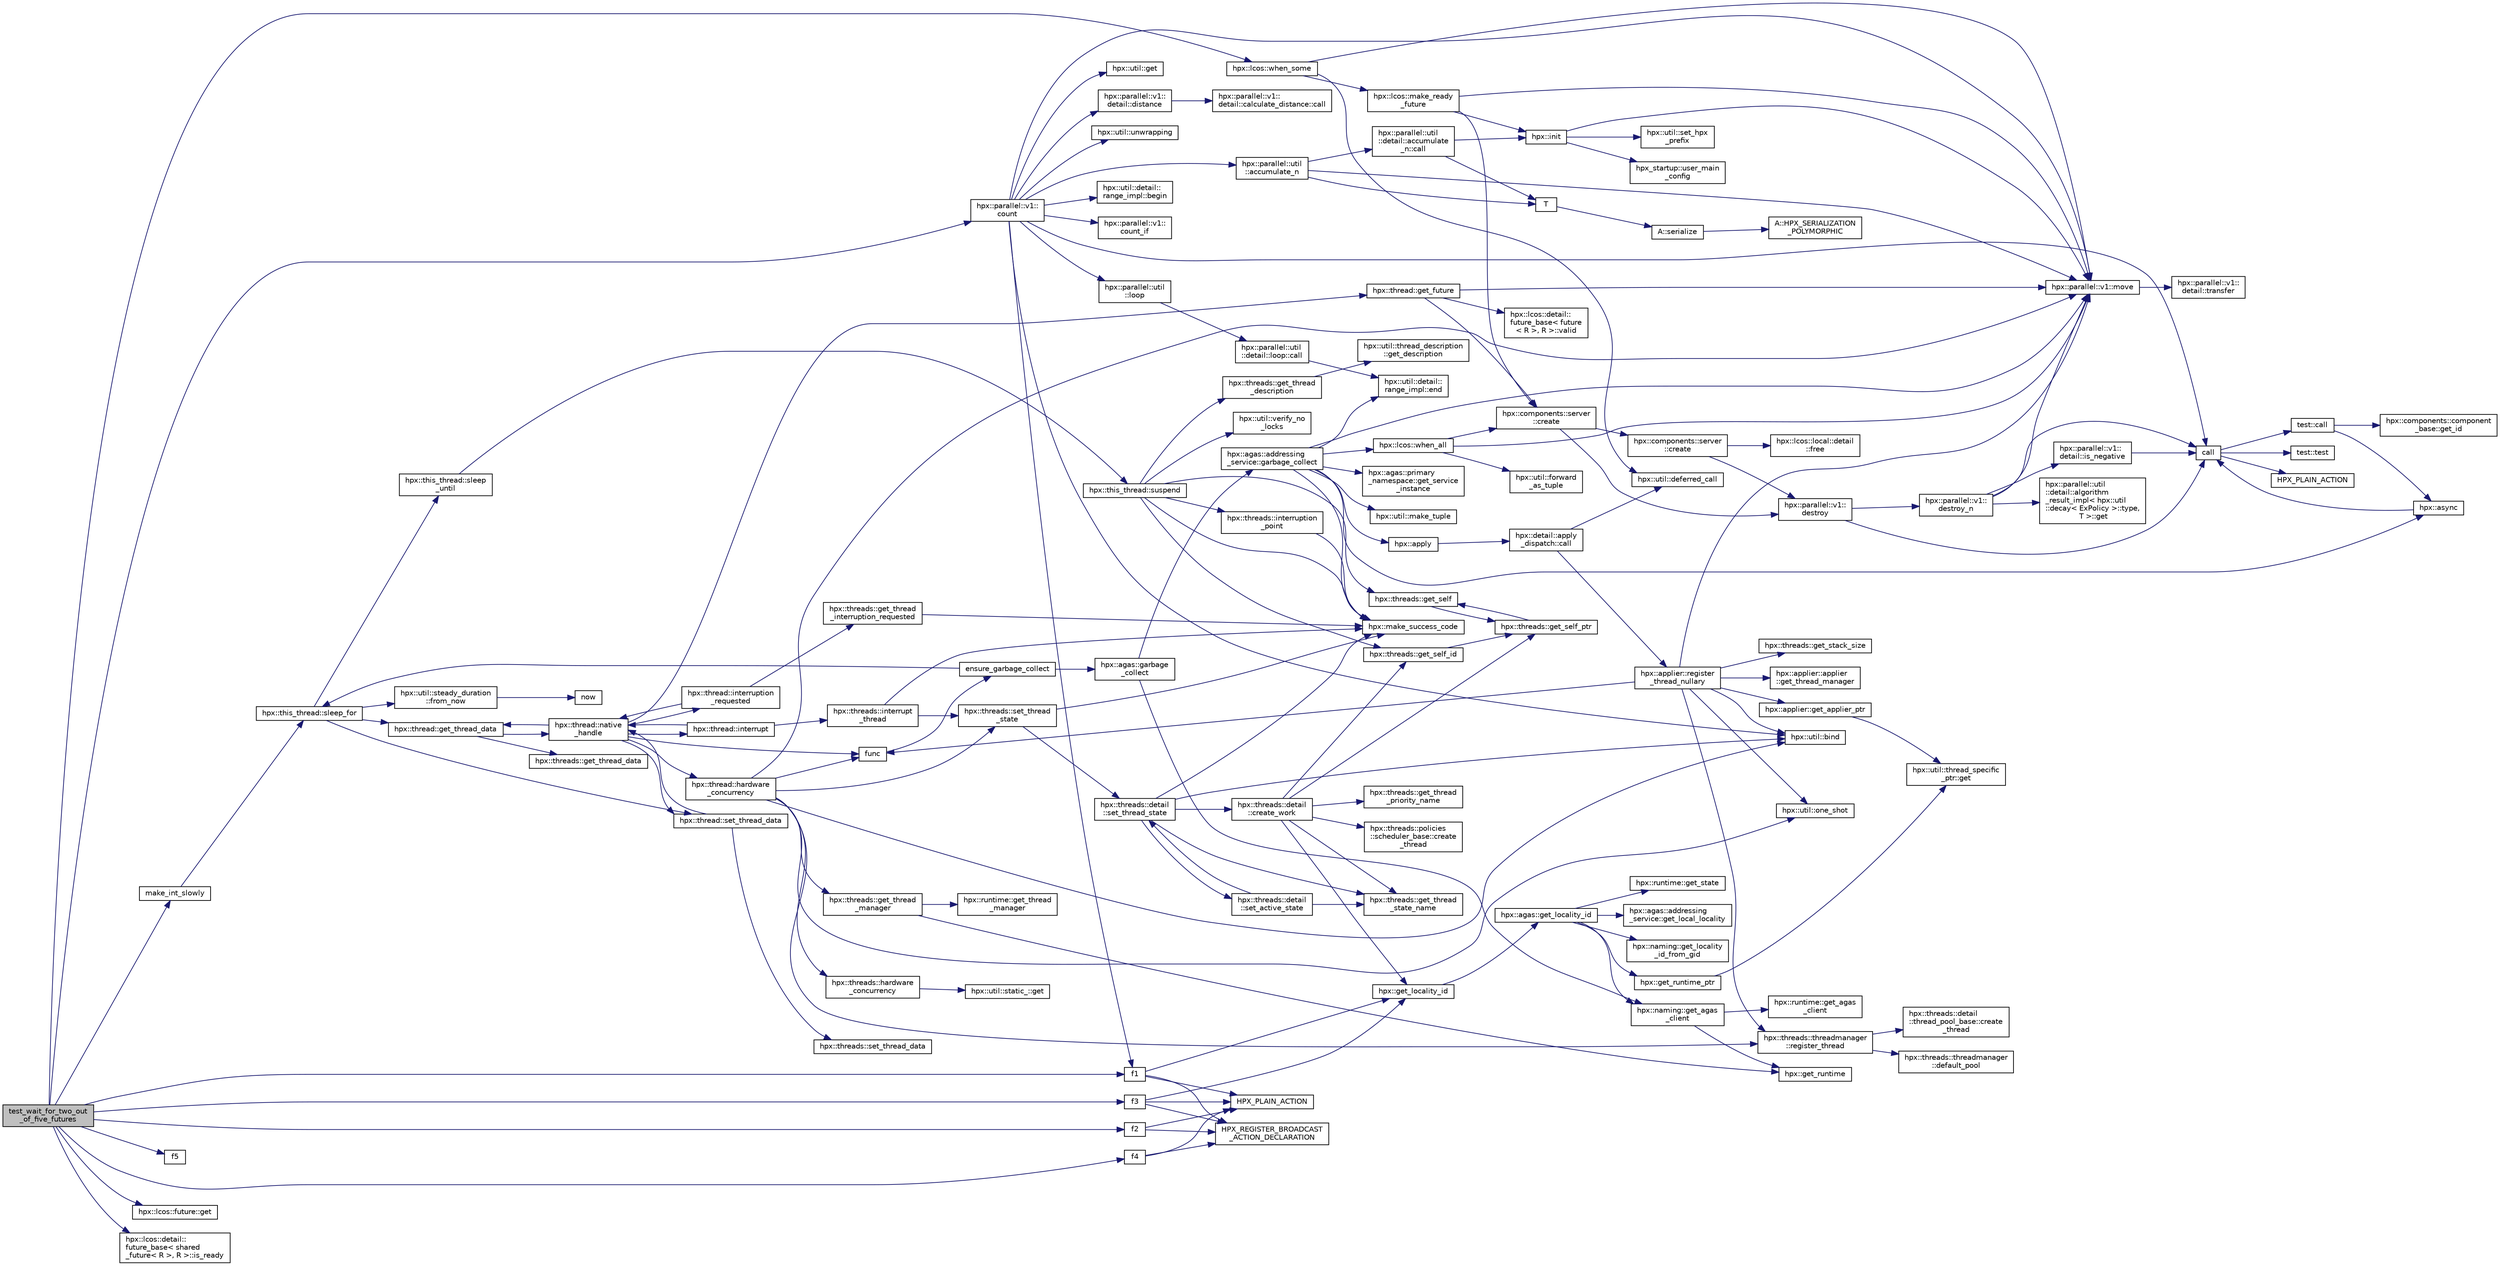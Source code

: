 digraph "test_wait_for_two_out_of_five_futures"
{
  edge [fontname="Helvetica",fontsize="10",labelfontname="Helvetica",labelfontsize="10"];
  node [fontname="Helvetica",fontsize="10",shape=record];
  rankdir="LR";
  Node2778 [label="test_wait_for_two_out\l_of_five_futures",height=0.2,width=0.4,color="black", fillcolor="grey75", style="filled", fontcolor="black"];
  Node2778 -> Node2779 [color="midnightblue",fontsize="10",style="solid",fontname="Helvetica"];
  Node2779 [label="hpx::parallel::v1::\lcount",height=0.2,width=0.4,color="black", fillcolor="white", style="filled",URL="$db/db9/namespacehpx_1_1parallel_1_1v1.html#a19d058114a2bd44801aab4176b188e23"];
  Node2779 -> Node2780 [color="midnightblue",fontsize="10",style="solid",fontname="Helvetica"];
  Node2780 [label="hpx::parallel::v1::\lcount_if",height=0.2,width=0.4,color="black", fillcolor="white", style="filled",URL="$db/db9/namespacehpx_1_1parallel_1_1v1.html#ad836ff017ec208c2d6388a9b47b05ce0"];
  Node2779 -> Node2781 [color="midnightblue",fontsize="10",style="solid",fontname="Helvetica"];
  Node2781 [label="f1",height=0.2,width=0.4,color="black", fillcolor="white", style="filled",URL="$d8/d8b/broadcast_8cpp.html#a1751fbd41f2529b84514a9dbd767959a"];
  Node2781 -> Node2782 [color="midnightblue",fontsize="10",style="solid",fontname="Helvetica"];
  Node2782 [label="hpx::get_locality_id",height=0.2,width=0.4,color="black", fillcolor="white", style="filled",URL="$d8/d83/namespacehpx.html#a158d7c54a657bb364c1704033010697b",tooltip="Return the number of the locality this function is being called from. "];
  Node2782 -> Node2783 [color="midnightblue",fontsize="10",style="solid",fontname="Helvetica"];
  Node2783 [label="hpx::agas::get_locality_id",height=0.2,width=0.4,color="black", fillcolor="white", style="filled",URL="$dc/d54/namespacehpx_1_1agas.html#a491cc2ddecdf0f1a9129900caa6a4d3e"];
  Node2783 -> Node2784 [color="midnightblue",fontsize="10",style="solid",fontname="Helvetica"];
  Node2784 [label="hpx::get_runtime_ptr",height=0.2,width=0.4,color="black", fillcolor="white", style="filled",URL="$d8/d83/namespacehpx.html#af29daf2bb3e01b4d6495a1742b6cce64"];
  Node2784 -> Node2785 [color="midnightblue",fontsize="10",style="solid",fontname="Helvetica"];
  Node2785 [label="hpx::util::thread_specific\l_ptr::get",height=0.2,width=0.4,color="black", fillcolor="white", style="filled",URL="$d4/d4c/structhpx_1_1util_1_1thread__specific__ptr.html#a3b27d8520710478aa41d1f74206bdba9"];
  Node2783 -> Node2786 [color="midnightblue",fontsize="10",style="solid",fontname="Helvetica"];
  Node2786 [label="hpx::runtime::get_state",height=0.2,width=0.4,color="black", fillcolor="white", style="filled",URL="$d0/d7b/classhpx_1_1runtime.html#ab405f80e060dac95d624520f38b0524c"];
  Node2783 -> Node2787 [color="midnightblue",fontsize="10",style="solid",fontname="Helvetica"];
  Node2787 [label="hpx::naming::get_agas\l_client",height=0.2,width=0.4,color="black", fillcolor="white", style="filled",URL="$d4/dc9/namespacehpx_1_1naming.html#a0408fffd5d34b620712a801b0ae3b032"];
  Node2787 -> Node2788 [color="midnightblue",fontsize="10",style="solid",fontname="Helvetica"];
  Node2788 [label="hpx::get_runtime",height=0.2,width=0.4,color="black", fillcolor="white", style="filled",URL="$d8/d83/namespacehpx.html#aef902cc6c7dd3b9fbadf34d1e850a070"];
  Node2787 -> Node2789 [color="midnightblue",fontsize="10",style="solid",fontname="Helvetica"];
  Node2789 [label="hpx::runtime::get_agas\l_client",height=0.2,width=0.4,color="black", fillcolor="white", style="filled",URL="$d0/d7b/classhpx_1_1runtime.html#aeb5dddd30d6b9861669af8ad44d1a96a"];
  Node2783 -> Node2790 [color="midnightblue",fontsize="10",style="solid",fontname="Helvetica"];
  Node2790 [label="hpx::agas::addressing\l_service::get_local_locality",height=0.2,width=0.4,color="black", fillcolor="white", style="filled",URL="$db/d58/structhpx_1_1agas_1_1addressing__service.html#ab52c19a37c2a7a006c6c15f90ad0539c"];
  Node2783 -> Node2791 [color="midnightblue",fontsize="10",style="solid",fontname="Helvetica"];
  Node2791 [label="hpx::naming::get_locality\l_id_from_gid",height=0.2,width=0.4,color="black", fillcolor="white", style="filled",URL="$d4/dc9/namespacehpx_1_1naming.html#a7fd43037784560bd04fda9b49e33529f"];
  Node2781 -> Node2792 [color="midnightblue",fontsize="10",style="solid",fontname="Helvetica"];
  Node2792 [label="HPX_PLAIN_ACTION",height=0.2,width=0.4,color="black", fillcolor="white", style="filled",URL="$d8/d8b/broadcast_8cpp.html#a19685a0394ce6a99351f7a679f6eeefc"];
  Node2781 -> Node2793 [color="midnightblue",fontsize="10",style="solid",fontname="Helvetica"];
  Node2793 [label="HPX_REGISTER_BROADCAST\l_ACTION_DECLARATION",height=0.2,width=0.4,color="black", fillcolor="white", style="filled",URL="$d7/d38/addressing__service_8cpp.html#a573d764d9cb34eec46a4bdffcf07875f"];
  Node2779 -> Node2794 [color="midnightblue",fontsize="10",style="solid",fontname="Helvetica"];
  Node2794 [label="hpx::parallel::util\l::loop",height=0.2,width=0.4,color="black", fillcolor="white", style="filled",URL="$df/dc6/namespacehpx_1_1parallel_1_1util.html#a3f434e00f42929aac85debb8c5782213"];
  Node2794 -> Node2795 [color="midnightblue",fontsize="10",style="solid",fontname="Helvetica"];
  Node2795 [label="hpx::parallel::util\l::detail::loop::call",height=0.2,width=0.4,color="black", fillcolor="white", style="filled",URL="$da/d06/structhpx_1_1parallel_1_1util_1_1detail_1_1loop.html#a5c5e8dbda782f09cdb7bc2509e3bf09e"];
  Node2795 -> Node2796 [color="midnightblue",fontsize="10",style="solid",fontname="Helvetica"];
  Node2796 [label="hpx::util::detail::\lrange_impl::end",height=0.2,width=0.4,color="black", fillcolor="white", style="filled",URL="$d4/d4a/namespacehpx_1_1util_1_1detail_1_1range__impl.html#afb2ea48b0902f52ee4d8b764807b4316"];
  Node2779 -> Node2797 [color="midnightblue",fontsize="10",style="solid",fontname="Helvetica"];
  Node2797 [label="hpx::util::bind",height=0.2,width=0.4,color="black", fillcolor="white", style="filled",URL="$df/dad/namespacehpx_1_1util.html#ad844caedf82a0173d6909d910c3e48c6"];
  Node2779 -> Node2798 [color="midnightblue",fontsize="10",style="solid",fontname="Helvetica"];
  Node2798 [label="hpx::parallel::v1::move",height=0.2,width=0.4,color="black", fillcolor="white", style="filled",URL="$db/db9/namespacehpx_1_1parallel_1_1v1.html#aa7c4ede081ce786c9d1eb1adff495cfc"];
  Node2798 -> Node2799 [color="midnightblue",fontsize="10",style="solid",fontname="Helvetica"];
  Node2799 [label="hpx::parallel::v1::\ldetail::transfer",height=0.2,width=0.4,color="black", fillcolor="white", style="filled",URL="$d2/ddd/namespacehpx_1_1parallel_1_1v1_1_1detail.html#ab1b56a05e1885ca7cc7ffa1804dd2f3c"];
  Node2779 -> Node2800 [color="midnightblue",fontsize="10",style="solid",fontname="Helvetica"];
  Node2800 [label="hpx::util::get",height=0.2,width=0.4,color="black", fillcolor="white", style="filled",URL="$df/dad/namespacehpx_1_1util.html#a5cbd3c41f03f4d4acaedaa4777e3cc02"];
  Node2779 -> Node2801 [color="midnightblue",fontsize="10",style="solid",fontname="Helvetica"];
  Node2801 [label="call",height=0.2,width=0.4,color="black", fillcolor="white", style="filled",URL="$d2/d67/promise__1620_8cpp.html#a58357f0b82bc761e1d0b9091ed563a70"];
  Node2801 -> Node2802 [color="midnightblue",fontsize="10",style="solid",fontname="Helvetica"];
  Node2802 [label="test::test",height=0.2,width=0.4,color="black", fillcolor="white", style="filled",URL="$d8/d89/structtest.html#ab42d5ece712d716b04cb3f686f297a26"];
  Node2801 -> Node2803 [color="midnightblue",fontsize="10",style="solid",fontname="Helvetica"];
  Node2803 [label="HPX_PLAIN_ACTION",height=0.2,width=0.4,color="black", fillcolor="white", style="filled",URL="$d2/d67/promise__1620_8cpp.html#ab96aab827a4b1fcaf66cfe0ba83fef23"];
  Node2801 -> Node2804 [color="midnightblue",fontsize="10",style="solid",fontname="Helvetica"];
  Node2804 [label="test::call",height=0.2,width=0.4,color="black", fillcolor="white", style="filled",URL="$d8/d89/structtest.html#aeb29e7ed6518b9426ccf1344c52620ae"];
  Node2804 -> Node2805 [color="midnightblue",fontsize="10",style="solid",fontname="Helvetica"];
  Node2805 [label="hpx::async",height=0.2,width=0.4,color="black", fillcolor="white", style="filled",URL="$d8/d83/namespacehpx.html#acb7d8e37b73b823956ce144f9a57eaa4"];
  Node2805 -> Node2801 [color="midnightblue",fontsize="10",style="solid",fontname="Helvetica"];
  Node2804 -> Node2806 [color="midnightblue",fontsize="10",style="solid",fontname="Helvetica"];
  Node2806 [label="hpx::components::component\l_base::get_id",height=0.2,width=0.4,color="black", fillcolor="white", style="filled",URL="$d2/de6/classhpx_1_1components_1_1component__base.html#a4c8fd93514039bdf01c48d66d82b19cd"];
  Node2779 -> Node2807 [color="midnightblue",fontsize="10",style="solid",fontname="Helvetica"];
  Node2807 [label="hpx::parallel::v1::\ldetail::distance",height=0.2,width=0.4,color="black", fillcolor="white", style="filled",URL="$d2/ddd/namespacehpx_1_1parallel_1_1v1_1_1detail.html#a6bea3c6a5f470cad11f27ee6bab4a33f"];
  Node2807 -> Node2808 [color="midnightblue",fontsize="10",style="solid",fontname="Helvetica"];
  Node2808 [label="hpx::parallel::v1::\ldetail::calculate_distance::call",height=0.2,width=0.4,color="black", fillcolor="white", style="filled",URL="$db/dfa/structhpx_1_1parallel_1_1v1_1_1detail_1_1calculate__distance.html#a950a6627830a7d019ac0e734b0a447bf"];
  Node2779 -> Node2809 [color="midnightblue",fontsize="10",style="solid",fontname="Helvetica"];
  Node2809 [label="hpx::util::unwrapping",height=0.2,width=0.4,color="black", fillcolor="white", style="filled",URL="$df/dad/namespacehpx_1_1util.html#a7529d9ac687684c33403cdd1f9cef8e4"];
  Node2779 -> Node2810 [color="midnightblue",fontsize="10",style="solid",fontname="Helvetica"];
  Node2810 [label="hpx::parallel::util\l::accumulate_n",height=0.2,width=0.4,color="black", fillcolor="white", style="filled",URL="$df/dc6/namespacehpx_1_1parallel_1_1util.html#af19f9a2722f97c2247ea5d0dbb5e2d25"];
  Node2810 -> Node2811 [color="midnightblue",fontsize="10",style="solid",fontname="Helvetica"];
  Node2811 [label="hpx::parallel::util\l::detail::accumulate\l_n::call",height=0.2,width=0.4,color="black", fillcolor="white", style="filled",URL="$d8/d3b/structhpx_1_1parallel_1_1util_1_1detail_1_1accumulate__n.html#a765aceb8ab313fc92f7c4aaf70ccca8f"];
  Node2811 -> Node2812 [color="midnightblue",fontsize="10",style="solid",fontname="Helvetica"];
  Node2812 [label="hpx::init",height=0.2,width=0.4,color="black", fillcolor="white", style="filled",URL="$d8/d83/namespacehpx.html#a3c694ea960b47c56b33351ba16e3d76b",tooltip="Main entry point for launching the HPX runtime system. "];
  Node2812 -> Node2813 [color="midnightblue",fontsize="10",style="solid",fontname="Helvetica"];
  Node2813 [label="hpx::util::set_hpx\l_prefix",height=0.2,width=0.4,color="black", fillcolor="white", style="filled",URL="$df/dad/namespacehpx_1_1util.html#ae40a23c1ba0a48d9304dcf717a95793e"];
  Node2812 -> Node2814 [color="midnightblue",fontsize="10",style="solid",fontname="Helvetica"];
  Node2814 [label="hpx_startup::user_main\l_config",height=0.2,width=0.4,color="black", fillcolor="white", style="filled",URL="$d3/dd2/namespacehpx__startup.html#aaac571d88bd3912a4225a23eb3261637"];
  Node2812 -> Node2798 [color="midnightblue",fontsize="10",style="solid",fontname="Helvetica"];
  Node2811 -> Node2815 [color="midnightblue",fontsize="10",style="solid",fontname="Helvetica"];
  Node2815 [label="T",height=0.2,width=0.4,color="black", fillcolor="white", style="filled",URL="$db/d33/polymorphic__semiintrusive__template_8cpp.html#ad187658f9cb91c1312b39ae7e896f1ea"];
  Node2815 -> Node2816 [color="midnightblue",fontsize="10",style="solid",fontname="Helvetica"];
  Node2816 [label="A::serialize",height=0.2,width=0.4,color="black", fillcolor="white", style="filled",URL="$d7/da0/struct_a.html#a5f5c287cf471e274ed9dda0da1592212"];
  Node2816 -> Node2817 [color="midnightblue",fontsize="10",style="solid",fontname="Helvetica"];
  Node2817 [label="A::HPX_SERIALIZATION\l_POLYMORPHIC",height=0.2,width=0.4,color="black", fillcolor="white", style="filled",URL="$d7/da0/struct_a.html#ada978cc156cebbafddb1f3aa4c01918c"];
  Node2810 -> Node2798 [color="midnightblue",fontsize="10",style="solid",fontname="Helvetica"];
  Node2810 -> Node2815 [color="midnightblue",fontsize="10",style="solid",fontname="Helvetica"];
  Node2779 -> Node2818 [color="midnightblue",fontsize="10",style="solid",fontname="Helvetica"];
  Node2818 [label="hpx::util::detail::\lrange_impl::begin",height=0.2,width=0.4,color="black", fillcolor="white", style="filled",URL="$d4/d4a/namespacehpx_1_1util_1_1detail_1_1range__impl.html#a31e165df2b865cdd961f35ce938db41a"];
  Node2778 -> Node2819 [color="midnightblue",fontsize="10",style="solid",fontname="Helvetica"];
  Node2819 [label="make_int_slowly",height=0.2,width=0.4,color="black", fillcolor="white", style="filled",URL="$d3/d69/shared__future_8cpp.html#a705c7614d231fc70ec236f627c8287f1"];
  Node2819 -> Node2820 [color="midnightblue",fontsize="10",style="solid",fontname="Helvetica"];
  Node2820 [label="hpx::this_thread::sleep_for",height=0.2,width=0.4,color="black", fillcolor="white", style="filled",URL="$d9/d52/namespacehpx_1_1this__thread.html#afc042a5a5fa52eef2d1d177a343435cf"];
  Node2820 -> Node2821 [color="midnightblue",fontsize="10",style="solid",fontname="Helvetica"];
  Node2821 [label="hpx::this_thread::sleep\l_until",height=0.2,width=0.4,color="black", fillcolor="white", style="filled",URL="$d9/d52/namespacehpx_1_1this__thread.html#ae12a853980115b23ff0ab8ca06622658"];
  Node2821 -> Node2822 [color="midnightblue",fontsize="10",style="solid",fontname="Helvetica"];
  Node2822 [label="hpx::this_thread::suspend",height=0.2,width=0.4,color="black", fillcolor="white", style="filled",URL="$d9/d52/namespacehpx_1_1this__thread.html#aca220026fb3014c0881d129fe31c0073"];
  Node2822 -> Node2823 [color="midnightblue",fontsize="10",style="solid",fontname="Helvetica"];
  Node2823 [label="hpx::threads::get_self",height=0.2,width=0.4,color="black", fillcolor="white", style="filled",URL="$d7/d28/namespacehpx_1_1threads.html#a07daf4d6d29233f20d66d41ab7b5b8e8"];
  Node2823 -> Node2824 [color="midnightblue",fontsize="10",style="solid",fontname="Helvetica"];
  Node2824 [label="hpx::threads::get_self_ptr",height=0.2,width=0.4,color="black", fillcolor="white", style="filled",URL="$d7/d28/namespacehpx_1_1threads.html#a22877ae347ad884cde3a51397dad6c53"];
  Node2824 -> Node2823 [color="midnightblue",fontsize="10",style="solid",fontname="Helvetica"];
  Node2822 -> Node2825 [color="midnightblue",fontsize="10",style="solid",fontname="Helvetica"];
  Node2825 [label="hpx::threads::get_self_id",height=0.2,width=0.4,color="black", fillcolor="white", style="filled",URL="$d7/d28/namespacehpx_1_1threads.html#afafe0f900b9fac3d4ed3c747625c1cfe"];
  Node2825 -> Node2824 [color="midnightblue",fontsize="10",style="solid",fontname="Helvetica"];
  Node2822 -> Node2826 [color="midnightblue",fontsize="10",style="solid",fontname="Helvetica"];
  Node2826 [label="hpx::threads::interruption\l_point",height=0.2,width=0.4,color="black", fillcolor="white", style="filled",URL="$d7/d28/namespacehpx_1_1threads.html#ada6ec56a12b050707311d8c628089059"];
  Node2826 -> Node2827 [color="midnightblue",fontsize="10",style="solid",fontname="Helvetica"];
  Node2827 [label="hpx::make_success_code",height=0.2,width=0.4,color="black", fillcolor="white", style="filled",URL="$d8/d83/namespacehpx.html#a0e8512a8f49e2a6c8185061181419d8f",tooltip="Returns error_code(hpx::success, \"success\", mode). "];
  Node2822 -> Node2828 [color="midnightblue",fontsize="10",style="solid",fontname="Helvetica"];
  Node2828 [label="hpx::util::verify_no\l_locks",height=0.2,width=0.4,color="black", fillcolor="white", style="filled",URL="$df/dad/namespacehpx_1_1util.html#ae0e1837ee6f09b79b26c2e788d2e9fc9"];
  Node2822 -> Node2829 [color="midnightblue",fontsize="10",style="solid",fontname="Helvetica"];
  Node2829 [label="hpx::threads::get_thread\l_description",height=0.2,width=0.4,color="black", fillcolor="white", style="filled",URL="$d7/d28/namespacehpx_1_1threads.html#a42fc18a7a680f4e8bc633a4b4c956701"];
  Node2829 -> Node2830 [color="midnightblue",fontsize="10",style="solid",fontname="Helvetica"];
  Node2830 [label="hpx::util::thread_description\l::get_description",height=0.2,width=0.4,color="black", fillcolor="white", style="filled",URL="$df/d9e/structhpx_1_1util_1_1thread__description.html#a8c834e14eca6eb228188022577f9f952"];
  Node2822 -> Node2827 [color="midnightblue",fontsize="10",style="solid",fontname="Helvetica"];
  Node2820 -> Node2831 [color="midnightblue",fontsize="10",style="solid",fontname="Helvetica"];
  Node2831 [label="hpx::util::steady_duration\l::from_now",height=0.2,width=0.4,color="black", fillcolor="white", style="filled",URL="$d9/d4f/classhpx_1_1util_1_1steady__duration.html#a0132206d767cd0f7395507b40111a153"];
  Node2831 -> Node2832 [color="midnightblue",fontsize="10",style="solid",fontname="Helvetica"];
  Node2832 [label="now",height=0.2,width=0.4,color="black", fillcolor="white", style="filled",URL="$de/db3/1d__stencil__1__omp_8cpp.html#a89e9667753dccfac455bd37a7a3a7b16"];
  Node2820 -> Node2833 [color="midnightblue",fontsize="10",style="solid",fontname="Helvetica"];
  Node2833 [label="hpx::thread::get_thread_data",height=0.2,width=0.4,color="black", fillcolor="white", style="filled",URL="$de/d9b/classhpx_1_1thread.html#a4535ef82cec3b953d2c941d20e3e3904"];
  Node2833 -> Node2834 [color="midnightblue",fontsize="10",style="solid",fontname="Helvetica"];
  Node2834 [label="hpx::threads::get_thread_data",height=0.2,width=0.4,color="black", fillcolor="white", style="filled",URL="$d7/d28/namespacehpx_1_1threads.html#a8737931ff6303807225f735b2b384ae4"];
  Node2833 -> Node2835 [color="midnightblue",fontsize="10",style="solid",fontname="Helvetica"];
  Node2835 [label="hpx::thread::native\l_handle",height=0.2,width=0.4,color="black", fillcolor="white", style="filled",URL="$de/d9b/classhpx_1_1thread.html#acf48190d264ab64c1c4ec99d0b421b5a"];
  Node2835 -> Node2836 [color="midnightblue",fontsize="10",style="solid",fontname="Helvetica"];
  Node2836 [label="hpx::thread::hardware\l_concurrency",height=0.2,width=0.4,color="black", fillcolor="white", style="filled",URL="$de/d9b/classhpx_1_1thread.html#a8e4fff210e02485ba493bc3a2a956c03"];
  Node2836 -> Node2837 [color="midnightblue",fontsize="10",style="solid",fontname="Helvetica"];
  Node2837 [label="hpx::threads::hardware\l_concurrency",height=0.2,width=0.4,color="black", fillcolor="white", style="filled",URL="$d7/d28/namespacehpx_1_1threads.html#aa8752a235478d2ad7b5ac467b63ab527"];
  Node2837 -> Node2838 [color="midnightblue",fontsize="10",style="solid",fontname="Helvetica"];
  Node2838 [label="hpx::util::static_::get",height=0.2,width=0.4,color="black", fillcolor="white", style="filled",URL="$d3/dbb/structhpx_1_1util_1_1static__.html#a2967c633948a3bf17a3b5405ef5a8318"];
  Node2836 -> Node2839 [color="midnightblue",fontsize="10",style="solid",fontname="Helvetica"];
  Node2839 [label="func",height=0.2,width=0.4,color="black", fillcolor="white", style="filled",URL="$d8/dfd/id__type__ref__counting__1032_8cpp.html#ab811b86ea5107ffb3351fcaa29d2c652"];
  Node2839 -> Node2840 [color="midnightblue",fontsize="10",style="solid",fontname="Helvetica"];
  Node2840 [label="ensure_garbage_collect",height=0.2,width=0.4,color="black", fillcolor="white", style="filled",URL="$d8/dfd/id__type__ref__counting__1032_8cpp.html#a5264b94bf7c262ac0e521fb290d476d5"];
  Node2840 -> Node2820 [color="midnightblue",fontsize="10",style="solid",fontname="Helvetica"];
  Node2840 -> Node2841 [color="midnightblue",fontsize="10",style="solid",fontname="Helvetica"];
  Node2841 [label="hpx::agas::garbage\l_collect",height=0.2,width=0.4,color="black", fillcolor="white", style="filled",URL="$dc/d54/namespacehpx_1_1agas.html#a951337adc4f9bd6df00a50737468e911"];
  Node2841 -> Node2787 [color="midnightblue",fontsize="10",style="solid",fontname="Helvetica"];
  Node2841 -> Node2842 [color="midnightblue",fontsize="10",style="solid",fontname="Helvetica"];
  Node2842 [label="hpx::agas::addressing\l_service::garbage_collect",height=0.2,width=0.4,color="black", fillcolor="white", style="filled",URL="$db/d58/structhpx_1_1agas_1_1addressing__service.html#a87dcae0eacf6e62d5103ebf516d86f63"];
  Node2842 -> Node2827 [color="midnightblue",fontsize="10",style="solid",fontname="Helvetica"];
  Node2842 -> Node2843 [color="midnightblue",fontsize="10",style="solid",fontname="Helvetica"];
  Node2843 [label="hpx::agas::primary\l_namespace::get_service\l_instance",height=0.2,width=0.4,color="black", fillcolor="white", style="filled",URL="$d1/d43/structhpx_1_1agas_1_1primary__namespace.html#a7630ff0f30ff8c23b13b4672c5350e2e"];
  Node2842 -> Node2844 [color="midnightblue",fontsize="10",style="solid",fontname="Helvetica"];
  Node2844 [label="hpx::util::make_tuple",height=0.2,width=0.4,color="black", fillcolor="white", style="filled",URL="$df/dad/namespacehpx_1_1util.html#a06fa74211a987d208e013f400a9f5328"];
  Node2842 -> Node2796 [color="midnightblue",fontsize="10",style="solid",fontname="Helvetica"];
  Node2842 -> Node2845 [color="midnightblue",fontsize="10",style="solid",fontname="Helvetica"];
  Node2845 [label="hpx::apply",height=0.2,width=0.4,color="black", fillcolor="white", style="filled",URL="$d8/d83/namespacehpx.html#aa87762f0db0731d385f3fdfdb25d59fc"];
  Node2845 -> Node2846 [color="midnightblue",fontsize="10",style="solid",fontname="Helvetica"];
  Node2846 [label="hpx::detail::apply\l_dispatch::call",height=0.2,width=0.4,color="black", fillcolor="white", style="filled",URL="$db/de8/structhpx_1_1detail_1_1apply__dispatch.html#a0755fab16d281e74bcff0f8045be9459"];
  Node2846 -> Node2847 [color="midnightblue",fontsize="10",style="solid",fontname="Helvetica"];
  Node2847 [label="hpx::applier::register\l_thread_nullary",height=0.2,width=0.4,color="black", fillcolor="white", style="filled",URL="$d8/dcb/namespacehpx_1_1applier.html#a401cd1145927e58d74d1eb52aaccd936"];
  Node2847 -> Node2848 [color="midnightblue",fontsize="10",style="solid",fontname="Helvetica"];
  Node2848 [label="hpx::applier::get_applier_ptr",height=0.2,width=0.4,color="black", fillcolor="white", style="filled",URL="$d8/dcb/namespacehpx_1_1applier.html#a617483cf2b77ad3a0aa428ade7b35299"];
  Node2848 -> Node2785 [color="midnightblue",fontsize="10",style="solid",fontname="Helvetica"];
  Node2847 -> Node2839 [color="midnightblue",fontsize="10",style="solid",fontname="Helvetica"];
  Node2847 -> Node2797 [color="midnightblue",fontsize="10",style="solid",fontname="Helvetica"];
  Node2847 -> Node2849 [color="midnightblue",fontsize="10",style="solid",fontname="Helvetica"];
  Node2849 [label="hpx::util::one_shot",height=0.2,width=0.4,color="black", fillcolor="white", style="filled",URL="$df/dad/namespacehpx_1_1util.html#a273e61be42a72415291e0ec0a4f28c7a"];
  Node2847 -> Node2798 [color="midnightblue",fontsize="10",style="solid",fontname="Helvetica"];
  Node2847 -> Node2850 [color="midnightblue",fontsize="10",style="solid",fontname="Helvetica"];
  Node2850 [label="hpx::threads::get_stack_size",height=0.2,width=0.4,color="black", fillcolor="white", style="filled",URL="$d7/d28/namespacehpx_1_1threads.html#af597241b3c2785150be206737ca04aa6",tooltip="The get_stack_size function is part of the thread related API. It. "];
  Node2847 -> Node2851 [color="midnightblue",fontsize="10",style="solid",fontname="Helvetica"];
  Node2851 [label="hpx::applier::applier\l::get_thread_manager",height=0.2,width=0.4,color="black", fillcolor="white", style="filled",URL="$da/dcb/classhpx_1_1applier_1_1applier.html#acc36d583973701e573be39da97bba866",tooltip="Access the thread-manager instance associated with this applier. "];
  Node2847 -> Node2852 [color="midnightblue",fontsize="10",style="solid",fontname="Helvetica"];
  Node2852 [label="hpx::threads::threadmanager\l::register_thread",height=0.2,width=0.4,color="black", fillcolor="white", style="filled",URL="$d5/daa/classhpx_1_1threads_1_1threadmanager.html#a7f79c7578e08a60ca45eb276ce8133d8"];
  Node2852 -> Node2853 [color="midnightblue",fontsize="10",style="solid",fontname="Helvetica"];
  Node2853 [label="hpx::threads::threadmanager\l::default_pool",height=0.2,width=0.4,color="black", fillcolor="white", style="filled",URL="$d5/daa/classhpx_1_1threads_1_1threadmanager.html#a851f067d03b5dd1c5e6a9a6a841e05df"];
  Node2852 -> Node2854 [color="midnightblue",fontsize="10",style="solid",fontname="Helvetica"];
  Node2854 [label="hpx::threads::detail\l::thread_pool_base::create\l_thread",height=0.2,width=0.4,color="black", fillcolor="white", style="filled",URL="$de/dae/classhpx_1_1threads_1_1detail_1_1thread__pool__base.html#ad35d3779eef6f4528e62a26d71b34b34"];
  Node2846 -> Node2855 [color="midnightblue",fontsize="10",style="solid",fontname="Helvetica"];
  Node2855 [label="hpx::util::deferred_call",height=0.2,width=0.4,color="black", fillcolor="white", style="filled",URL="$df/dad/namespacehpx_1_1util.html#acdded623c658a7a3436f7e76bc9d881c"];
  Node2842 -> Node2798 [color="midnightblue",fontsize="10",style="solid",fontname="Helvetica"];
  Node2842 -> Node2805 [color="midnightblue",fontsize="10",style="solid",fontname="Helvetica"];
  Node2842 -> Node2856 [color="midnightblue",fontsize="10",style="solid",fontname="Helvetica"];
  Node2856 [label="hpx::lcos::when_all",height=0.2,width=0.4,color="black", fillcolor="white", style="filled",URL="$d2/dc9/namespacehpx_1_1lcos.html#a1a6fb024d8690923fb185d5aee204d54"];
  Node2856 -> Node2857 [color="midnightblue",fontsize="10",style="solid",fontname="Helvetica"];
  Node2857 [label="hpx::util::forward\l_as_tuple",height=0.2,width=0.4,color="black", fillcolor="white", style="filled",URL="$df/dad/namespacehpx_1_1util.html#ab7c31e3f24c3302a4f67b6735a6fa597"];
  Node2856 -> Node2798 [color="midnightblue",fontsize="10",style="solid",fontname="Helvetica"];
  Node2856 -> Node2858 [color="midnightblue",fontsize="10",style="solid",fontname="Helvetica"];
  Node2858 [label="hpx::components::server\l::create",height=0.2,width=0.4,color="black", fillcolor="white", style="filled",URL="$d2/da2/namespacehpx_1_1components_1_1server.html#ac776c89f3d68ceb910e8cee9fa937ab4",tooltip="Create arrays of components using their default constructor. "];
  Node2858 -> Node2859 [color="midnightblue",fontsize="10",style="solid",fontname="Helvetica"];
  Node2859 [label="hpx::components::server\l::create",height=0.2,width=0.4,color="black", fillcolor="white", style="filled",URL="$d2/da2/namespacehpx_1_1components_1_1server.html#a77d26de181c97b444565e230577981bd"];
  Node2859 -> Node2860 [color="midnightblue",fontsize="10",style="solid",fontname="Helvetica"];
  Node2860 [label="hpx::lcos::local::detail\l::free",height=0.2,width=0.4,color="black", fillcolor="white", style="filled",URL="$d4/dcb/namespacehpx_1_1lcos_1_1local_1_1detail.html#a55a940f019734e9bb045dc123cd80e48"];
  Node2859 -> Node2861 [color="midnightblue",fontsize="10",style="solid",fontname="Helvetica"];
  Node2861 [label="hpx::parallel::v1::\ldestroy",height=0.2,width=0.4,color="black", fillcolor="white", style="filled",URL="$db/db9/namespacehpx_1_1parallel_1_1v1.html#acf303558375048e8a7cc9a2c2e09477f"];
  Node2861 -> Node2801 [color="midnightblue",fontsize="10",style="solid",fontname="Helvetica"];
  Node2861 -> Node2862 [color="midnightblue",fontsize="10",style="solid",fontname="Helvetica"];
  Node2862 [label="hpx::parallel::v1::\ldestroy_n",height=0.2,width=0.4,color="black", fillcolor="white", style="filled",URL="$db/db9/namespacehpx_1_1parallel_1_1v1.html#a71d0691132a300690163f5636bcd5bd3"];
  Node2862 -> Node2863 [color="midnightblue",fontsize="10",style="solid",fontname="Helvetica"];
  Node2863 [label="hpx::parallel::v1::\ldetail::is_negative",height=0.2,width=0.4,color="black", fillcolor="white", style="filled",URL="$d2/ddd/namespacehpx_1_1parallel_1_1v1_1_1detail.html#adf2e40fc4b20ad0fd442ee3118a4d527"];
  Node2863 -> Node2801 [color="midnightblue",fontsize="10",style="solid",fontname="Helvetica"];
  Node2862 -> Node2864 [color="midnightblue",fontsize="10",style="solid",fontname="Helvetica"];
  Node2864 [label="hpx::parallel::util\l::detail::algorithm\l_result_impl\< hpx::util\l::decay\< ExPolicy \>::type,\l T \>::get",height=0.2,width=0.4,color="black", fillcolor="white", style="filled",URL="$d2/d42/structhpx_1_1parallel_1_1util_1_1detail_1_1algorithm__result__impl.html#ab5b051e8ec74eff5e0e62fd63f5d377e"];
  Node2862 -> Node2798 [color="midnightblue",fontsize="10",style="solid",fontname="Helvetica"];
  Node2862 -> Node2801 [color="midnightblue",fontsize="10",style="solid",fontname="Helvetica"];
  Node2858 -> Node2861 [color="midnightblue",fontsize="10",style="solid",fontname="Helvetica"];
  Node2836 -> Node2797 [color="midnightblue",fontsize="10",style="solid",fontname="Helvetica"];
  Node2836 -> Node2849 [color="midnightblue",fontsize="10",style="solid",fontname="Helvetica"];
  Node2836 -> Node2798 [color="midnightblue",fontsize="10",style="solid",fontname="Helvetica"];
  Node2836 -> Node2865 [color="midnightblue",fontsize="10",style="solid",fontname="Helvetica"];
  Node2865 [label="hpx::threads::get_thread\l_manager",height=0.2,width=0.4,color="black", fillcolor="white", style="filled",URL="$d7/d28/namespacehpx_1_1threads.html#a076973c3a53beadde7d967e22c4f6cce"];
  Node2865 -> Node2788 [color="midnightblue",fontsize="10",style="solid",fontname="Helvetica"];
  Node2865 -> Node2866 [color="midnightblue",fontsize="10",style="solid",fontname="Helvetica"];
  Node2866 [label="hpx::runtime::get_thread\l_manager",height=0.2,width=0.4,color="black", fillcolor="white", style="filled",URL="$d0/d7b/classhpx_1_1runtime.html#a865b12d57fcd44a8d3dda3e35414f563"];
  Node2836 -> Node2852 [color="midnightblue",fontsize="10",style="solid",fontname="Helvetica"];
  Node2836 -> Node2867 [color="midnightblue",fontsize="10",style="solid",fontname="Helvetica"];
  Node2867 [label="hpx::threads::set_thread\l_state",height=0.2,width=0.4,color="black", fillcolor="white", style="filled",URL="$d7/d28/namespacehpx_1_1threads.html#ac0690ad16ad778bcc79dcd727cc33025",tooltip="Set the thread state of the thread referenced by the thread_id id. "];
  Node2867 -> Node2827 [color="midnightblue",fontsize="10",style="solid",fontname="Helvetica"];
  Node2867 -> Node2868 [color="midnightblue",fontsize="10",style="solid",fontname="Helvetica"];
  Node2868 [label="hpx::threads::detail\l::set_thread_state",height=0.2,width=0.4,color="black", fillcolor="white", style="filled",URL="$d2/dd1/namespacehpx_1_1threads_1_1detail.html#af85ddc854c4a149bf1738eb1b111b9ab"];
  Node2868 -> Node2869 [color="midnightblue",fontsize="10",style="solid",fontname="Helvetica"];
  Node2869 [label="hpx::threads::get_thread\l_state_name",height=0.2,width=0.4,color="black", fillcolor="white", style="filled",URL="$d7/d28/namespacehpx_1_1threads.html#a26f91ea8d2195f165c033241c5cd11db"];
  Node2868 -> Node2827 [color="midnightblue",fontsize="10",style="solid",fontname="Helvetica"];
  Node2868 -> Node2797 [color="midnightblue",fontsize="10",style="solid",fontname="Helvetica"];
  Node2868 -> Node2870 [color="midnightblue",fontsize="10",style="solid",fontname="Helvetica"];
  Node2870 [label="hpx::threads::detail\l::set_active_state",height=0.2,width=0.4,color="black", fillcolor="white", style="filled",URL="$d2/dd1/namespacehpx_1_1threads_1_1detail.html#a45884a5bf04ad66a4f259231a3947e76"];
  Node2870 -> Node2869 [color="midnightblue",fontsize="10",style="solid",fontname="Helvetica"];
  Node2870 -> Node2868 [color="midnightblue",fontsize="10",style="solid",fontname="Helvetica"];
  Node2868 -> Node2871 [color="midnightblue",fontsize="10",style="solid",fontname="Helvetica"];
  Node2871 [label="hpx::threads::detail\l::create_work",height=0.2,width=0.4,color="black", fillcolor="white", style="filled",URL="$d2/dd1/namespacehpx_1_1threads_1_1detail.html#ae22384a3c1b1a1940032fad068fb54b1"];
  Node2871 -> Node2869 [color="midnightblue",fontsize="10",style="solid",fontname="Helvetica"];
  Node2871 -> Node2872 [color="midnightblue",fontsize="10",style="solid",fontname="Helvetica"];
  Node2872 [label="hpx::threads::get_thread\l_priority_name",height=0.2,width=0.4,color="black", fillcolor="white", style="filled",URL="$d7/d28/namespacehpx_1_1threads.html#a9c6b2fec0c1cf5b06ff83ce756ca6d42"];
  Node2871 -> Node2824 [color="midnightblue",fontsize="10",style="solid",fontname="Helvetica"];
  Node2871 -> Node2825 [color="midnightblue",fontsize="10",style="solid",fontname="Helvetica"];
  Node2871 -> Node2782 [color="midnightblue",fontsize="10",style="solid",fontname="Helvetica"];
  Node2871 -> Node2873 [color="midnightblue",fontsize="10",style="solid",fontname="Helvetica"];
  Node2873 [label="hpx::threads::policies\l::scheduler_base::create\l_thread",height=0.2,width=0.4,color="black", fillcolor="white", style="filled",URL="$dd/d7e/structhpx_1_1threads_1_1policies_1_1scheduler__base.html#ad3b05cd7f363cc8e8410ce368c3794e0"];
  Node2835 -> Node2874 [color="midnightblue",fontsize="10",style="solid",fontname="Helvetica"];
  Node2874 [label="hpx::thread::interrupt",height=0.2,width=0.4,color="black", fillcolor="white", style="filled",URL="$de/d9b/classhpx_1_1thread.html#ac34d0d033aa743c476a79dbc2e1a8a39"];
  Node2874 -> Node2875 [color="midnightblue",fontsize="10",style="solid",fontname="Helvetica"];
  Node2875 [label="hpx::threads::interrupt\l_thread",height=0.2,width=0.4,color="black", fillcolor="white", style="filled",URL="$d7/d28/namespacehpx_1_1threads.html#a6bdda1a2aab61b9b13d274b5155d7e73"];
  Node2875 -> Node2827 [color="midnightblue",fontsize="10",style="solid",fontname="Helvetica"];
  Node2875 -> Node2867 [color="midnightblue",fontsize="10",style="solid",fontname="Helvetica"];
  Node2874 -> Node2835 [color="midnightblue",fontsize="10",style="solid",fontname="Helvetica"];
  Node2835 -> Node2876 [color="midnightblue",fontsize="10",style="solid",fontname="Helvetica"];
  Node2876 [label="hpx::thread::interruption\l_requested",height=0.2,width=0.4,color="black", fillcolor="white", style="filled",URL="$de/d9b/classhpx_1_1thread.html#a33276bb4c20bbb0b1978944e18ef71b8"];
  Node2876 -> Node2877 [color="midnightblue",fontsize="10",style="solid",fontname="Helvetica"];
  Node2877 [label="hpx::threads::get_thread\l_interruption_requested",height=0.2,width=0.4,color="black", fillcolor="white", style="filled",URL="$d7/d28/namespacehpx_1_1threads.html#ae64a7fdb8b5c8bac7be0c8282672a03b"];
  Node2877 -> Node2827 [color="midnightblue",fontsize="10",style="solid",fontname="Helvetica"];
  Node2876 -> Node2835 [color="midnightblue",fontsize="10",style="solid",fontname="Helvetica"];
  Node2835 -> Node2878 [color="midnightblue",fontsize="10",style="solid",fontname="Helvetica"];
  Node2878 [label="hpx::thread::get_future",height=0.2,width=0.4,color="black", fillcolor="white", style="filled",URL="$de/d9b/classhpx_1_1thread.html#a87fdb0d8da826366fc190ed224900a64"];
  Node2878 -> Node2879 [color="midnightblue",fontsize="10",style="solid",fontname="Helvetica"];
  Node2879 [label="hpx::lcos::detail::\lfuture_base\< future\l\< R \>, R \>::valid",height=0.2,width=0.4,color="black", fillcolor="white", style="filled",URL="$d5/dd7/classhpx_1_1lcos_1_1detail_1_1future__base.html#aaf7beb7374815614363033bd96573e75"];
  Node2878 -> Node2858 [color="midnightblue",fontsize="10",style="solid",fontname="Helvetica"];
  Node2878 -> Node2798 [color="midnightblue",fontsize="10",style="solid",fontname="Helvetica"];
  Node2835 -> Node2833 [color="midnightblue",fontsize="10",style="solid",fontname="Helvetica"];
  Node2835 -> Node2880 [color="midnightblue",fontsize="10",style="solid",fontname="Helvetica"];
  Node2880 [label="hpx::thread::set_thread_data",height=0.2,width=0.4,color="black", fillcolor="white", style="filled",URL="$de/d9b/classhpx_1_1thread.html#a7317a3cf5251f3b33c990449570d4cea"];
  Node2880 -> Node2881 [color="midnightblue",fontsize="10",style="solid",fontname="Helvetica"];
  Node2881 [label="hpx::threads::set_thread_data",height=0.2,width=0.4,color="black", fillcolor="white", style="filled",URL="$d7/d28/namespacehpx_1_1threads.html#a00a625acc149fce3ae38e4340454acf7"];
  Node2880 -> Node2835 [color="midnightblue",fontsize="10",style="solid",fontname="Helvetica"];
  Node2835 -> Node2839 [color="midnightblue",fontsize="10",style="solid",fontname="Helvetica"];
  Node2820 -> Node2880 [color="midnightblue",fontsize="10",style="solid",fontname="Helvetica"];
  Node2778 -> Node2781 [color="midnightblue",fontsize="10",style="solid",fontname="Helvetica"];
  Node2778 -> Node2882 [color="midnightblue",fontsize="10",style="solid",fontname="Helvetica"];
  Node2882 [label="f2",height=0.2,width=0.4,color="black", fillcolor="white", style="filled",URL="$d8/d8b/broadcast_8cpp.html#a90b718127ae383af9c1b52fb8d5e1166"];
  Node2882 -> Node2792 [color="midnightblue",fontsize="10",style="solid",fontname="Helvetica"];
  Node2882 -> Node2793 [color="midnightblue",fontsize="10",style="solid",fontname="Helvetica"];
  Node2778 -> Node2883 [color="midnightblue",fontsize="10",style="solid",fontname="Helvetica"];
  Node2883 [label="f3",height=0.2,width=0.4,color="black", fillcolor="white", style="filled",URL="$d8/d8b/broadcast_8cpp.html#a9bac347cb7dd97427ecd2dd58525b646"];
  Node2883 -> Node2782 [color="midnightblue",fontsize="10",style="solid",fontname="Helvetica"];
  Node2883 -> Node2792 [color="midnightblue",fontsize="10",style="solid",fontname="Helvetica"];
  Node2883 -> Node2793 [color="midnightblue",fontsize="10",style="solid",fontname="Helvetica"];
  Node2778 -> Node2884 [color="midnightblue",fontsize="10",style="solid",fontname="Helvetica"];
  Node2884 [label="f4",height=0.2,width=0.4,color="black", fillcolor="white", style="filled",URL="$d8/d8b/broadcast_8cpp.html#a5b236ab98826d39f84ab55740c192155"];
  Node2884 -> Node2792 [color="midnightblue",fontsize="10",style="solid",fontname="Helvetica"];
  Node2884 -> Node2793 [color="midnightblue",fontsize="10",style="solid",fontname="Helvetica"];
  Node2778 -> Node2885 [color="midnightblue",fontsize="10",style="solid",fontname="Helvetica"];
  Node2885 [label="f5",height=0.2,width=0.4,color="black", fillcolor="white", style="filled",URL="$d2/db4/bind__stateful__test_8cpp.html#ab06564809fe267da5a377a20abddcd94"];
  Node2778 -> Node2886 [color="midnightblue",fontsize="10",style="solid",fontname="Helvetica"];
  Node2886 [label="hpx::lcos::when_some",height=0.2,width=0.4,color="black", fillcolor="white", style="filled",URL="$d2/dc9/namespacehpx_1_1lcos.html#aa5a57bc95952f998367dcebaa7b98a60"];
  Node2886 -> Node2887 [color="midnightblue",fontsize="10",style="solid",fontname="Helvetica"];
  Node2887 [label="hpx::lcos::make_ready\l_future",height=0.2,width=0.4,color="black", fillcolor="white", style="filled",URL="$d2/dc9/namespacehpx_1_1lcos.html#a42997564ddfde91d475b8a2cea8f53e4"];
  Node2887 -> Node2812 [color="midnightblue",fontsize="10",style="solid",fontname="Helvetica"];
  Node2887 -> Node2858 [color="midnightblue",fontsize="10",style="solid",fontname="Helvetica"];
  Node2887 -> Node2798 [color="midnightblue",fontsize="10",style="solid",fontname="Helvetica"];
  Node2886 -> Node2798 [color="midnightblue",fontsize="10",style="solid",fontname="Helvetica"];
  Node2886 -> Node2855 [color="midnightblue",fontsize="10",style="solid",fontname="Helvetica"];
  Node2778 -> Node2888 [color="midnightblue",fontsize="10",style="solid",fontname="Helvetica"];
  Node2888 [label="hpx::lcos::future::get",height=0.2,width=0.4,color="black", fillcolor="white", style="filled",URL="$d0/d33/classhpx_1_1lcos_1_1future.html#a8c28269486d5620ac48af349f17bb41c"];
  Node2778 -> Node2889 [color="midnightblue",fontsize="10",style="solid",fontname="Helvetica"];
  Node2889 [label="hpx::lcos::detail::\lfuture_base\< shared\l_future\< R \>, R \>::is_ready",height=0.2,width=0.4,color="black", fillcolor="white", style="filled",URL="$d5/dd7/classhpx_1_1lcos_1_1detail_1_1future__base.html#a628625094362627e776fe22b68404111"];
}
